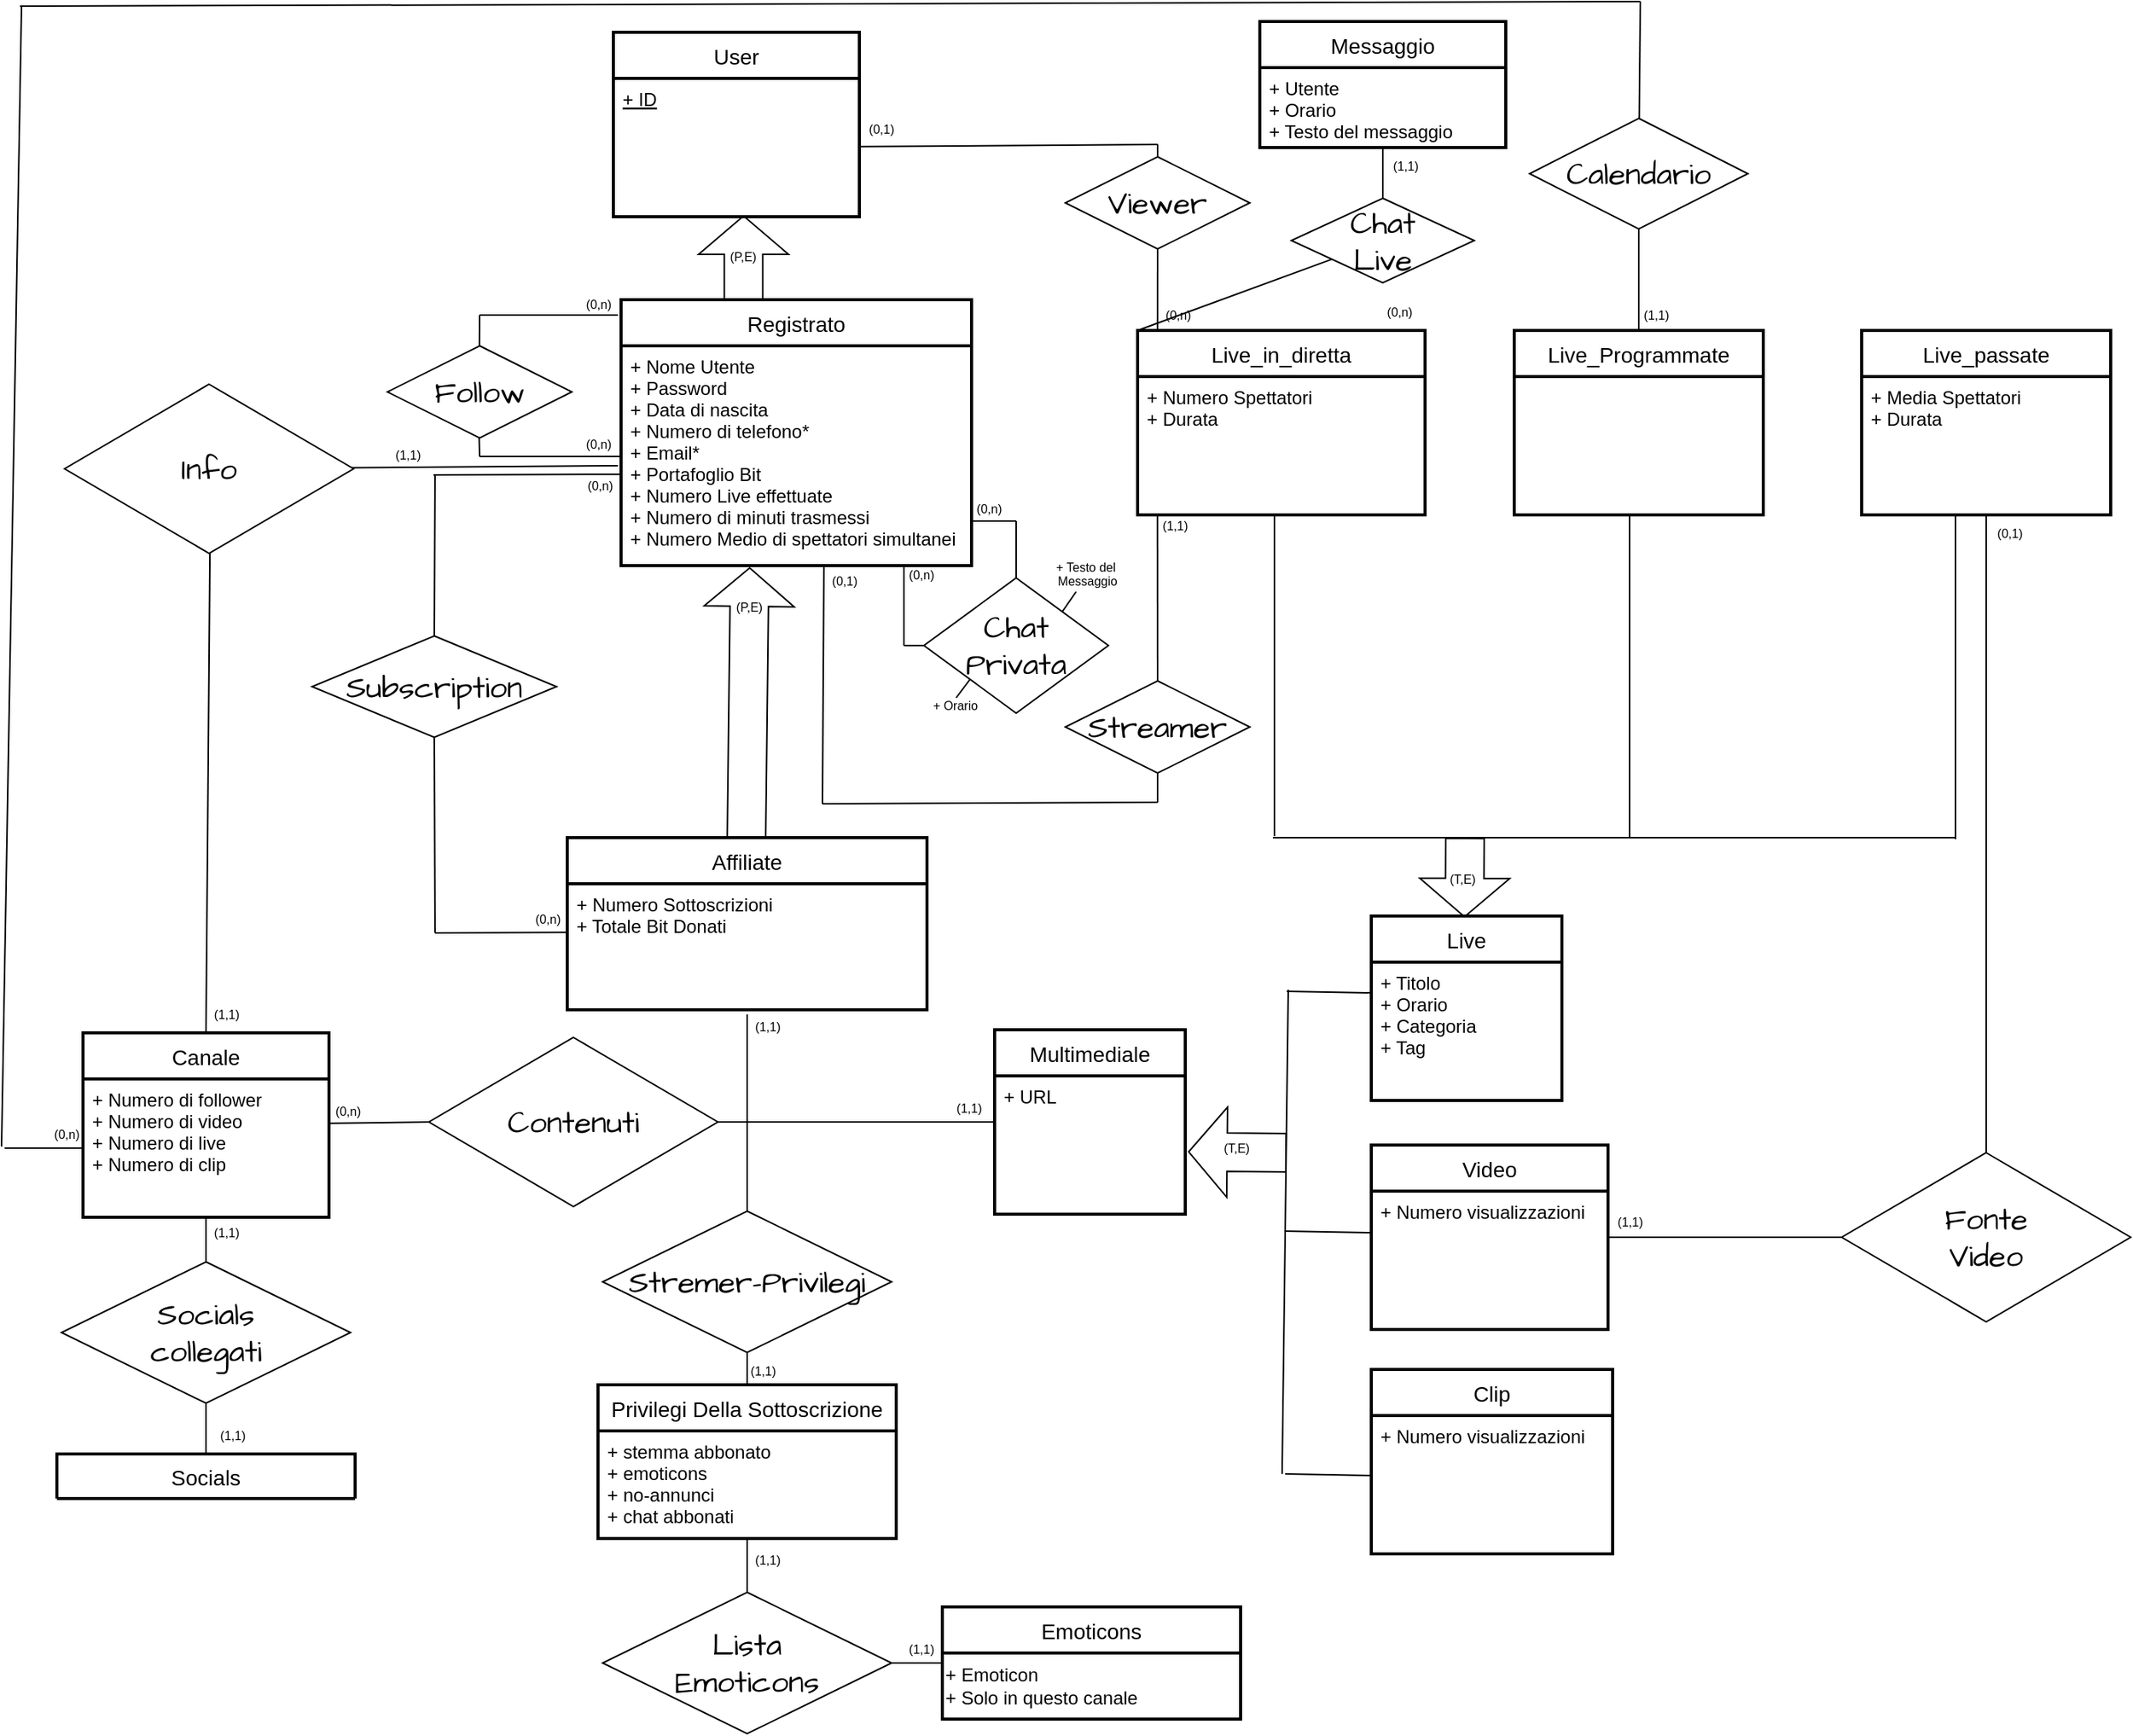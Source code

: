 <mxfile>
    <diagram id="R2lEEEUBdFMjLlhIrx00" name="Page-1">
        <mxGraphModel dx="1201" dy="510" grid="0" gridSize="10" guides="1" tooltips="1" connect="1" arrows="1" fold="1" page="0" pageScale="1" pageWidth="850" pageHeight="1100" math="0" shadow="0" extFonts="Permanent Marker^https://fonts.googleapis.com/css?family=Permanent+Marker">
            <root>
                <mxCell id="0"/>
                <mxCell id="1" parent="0"/>
                <mxCell id="LodSXwsMbEuITPwqMtSQ-3" value="User" style="swimlane;childLayout=stackLayout;horizontal=1;startSize=30;horizontalStack=0;rounded=0;fontSize=14;fontStyle=0;strokeWidth=2;resizeParent=0;resizeLast=1;shadow=0;dashed=0;align=center;labelBackgroundColor=none;" parent="1" vertex="1">
                    <mxGeometry x="297" y="20" width="160" height="120" as="geometry"/>
                </mxCell>
                <mxCell id="LodSXwsMbEuITPwqMtSQ-4" value="+ ID" style="align=left;strokeColor=none;fillColor=none;spacingLeft=4;fontSize=12;verticalAlign=top;resizable=0;rotatable=0;part=1;rounded=0;labelBackgroundColor=none;fontStyle=4" parent="LodSXwsMbEuITPwqMtSQ-3" vertex="1">
                    <mxGeometry y="30" width="160" height="90" as="geometry"/>
                </mxCell>
                <mxCell id="LodSXwsMbEuITPwqMtSQ-29" style="edgeStyle=none;curved=1;orthogonalLoop=1;jettySize=auto;html=1;fontSize=12;endArrow=none;endFill=0;startSize=8;endSize=8;" parent="1" edge="1">
                    <mxGeometry relative="1" as="geometry">
                        <mxPoint x="651" y="521" as="targetPoint"/>
                        <mxPoint x="433" y="522" as="sourcePoint"/>
                    </mxGeometry>
                </mxCell>
                <mxCell id="LodSXwsMbEuITPwqMtSQ-19" value="Viewer" style="shape=rhombus;perimeter=rhombusPerimeter;whiteSpace=wrap;html=1;align=center;hachureGap=4;fontFamily=Architects Daughter;fontSource=https%3A%2F%2Ffonts.googleapis.com%2Fcss%3Ffamily%3DArchitects%2BDaughter;fontSize=20;labelBackgroundColor=none;rounded=0;" parent="1" vertex="1">
                    <mxGeometry x="591" y="101" width="120" height="60" as="geometry"/>
                </mxCell>
                <mxCell id="LodSXwsMbEuITPwqMtSQ-37" style="edgeStyle=none;curved=1;orthogonalLoop=1;jettySize=auto;html=1;fontSize=12;endArrow=none;endFill=0;startSize=8;endSize=8;" parent="1" edge="1">
                    <mxGeometry relative="1" as="geometry">
                        <mxPoint x="180" y="308" as="targetPoint"/>
                        <mxPoint x="302" y="307.604" as="sourcePoint"/>
                    </mxGeometry>
                </mxCell>
                <mxCell id="LodSXwsMbEuITPwqMtSQ-22" value="Registrato" style="swimlane;childLayout=stackLayout;horizontal=1;startSize=30;horizontalStack=0;rounded=0;fontSize=14;fontStyle=0;strokeWidth=2;resizeParent=0;resizeLast=1;shadow=0;dashed=0;align=center;labelBackgroundColor=none;" parent="1" vertex="1">
                    <mxGeometry x="302" y="194" width="228" height="173" as="geometry"/>
                </mxCell>
                <mxCell id="LodSXwsMbEuITPwqMtSQ-23" value="+ Nome Utente&#10;+ Password&#10;+ Data di nascita&#10;+ Numero di telefono*&#10;+ Email*&#10;+ Portafoglio Bit&#10;+ Numero Live effettuate&#10;+ Numero di minuti trasmessi&#10;+ Numero Medio di spettatori simultanei&#10;" style="align=left;strokeColor=none;fillColor=none;spacingLeft=4;fontSize=12;verticalAlign=top;resizable=0;rotatable=0;part=1;rounded=0;labelBackgroundColor=none;" parent="LodSXwsMbEuITPwqMtSQ-22" vertex="1">
                    <mxGeometry y="30" width="228" height="143" as="geometry"/>
                </mxCell>
                <mxCell id="LodSXwsMbEuITPwqMtSQ-26" value="" style="endArrow=none;html=1;fontSize=12;startSize=8;endSize=8;curved=1;" parent="1" source="LodSXwsMbEuITPwqMtSQ-19" edge="1">
                    <mxGeometry width="50" height="50" relative="1" as="geometry">
                        <mxPoint x="651.67" y="205" as="sourcePoint"/>
                        <mxPoint x="651" y="93" as="targetPoint"/>
                        <Array as="points">
                            <mxPoint x="651" y="93"/>
                        </Array>
                    </mxGeometry>
                </mxCell>
                <mxCell id="LodSXwsMbEuITPwqMtSQ-28" value="" style="shape=flexArrow;endArrow=classic;html=1;rounded=0;fontSize=12;startSize=8;endSize=8;curved=1;endWidth=32.5;width=25;labelBackgroundColor=none;fontColor=default;" parent="1" edge="1">
                    <mxGeometry width="50" height="50" relative="1" as="geometry">
                        <mxPoint x="381.67" y="194" as="sourcePoint"/>
                        <mxPoint x="381.67" y="139" as="targetPoint"/>
                    </mxGeometry>
                </mxCell>
                <mxCell id="LodSXwsMbEuITPwqMtSQ-30" style="edgeStyle=none;curved=1;orthogonalLoop=1;jettySize=auto;html=1;fontSize=12;endArrow=none;endFill=0;startSize=8;endSize=8;" parent="1" source="LodSXwsMbEuITPwqMtSQ-4" edge="1">
                    <mxGeometry relative="1" as="geometry">
                        <mxPoint x="651" y="93" as="targetPoint"/>
                    </mxGeometry>
                </mxCell>
                <mxCell id="LodSXwsMbEuITPwqMtSQ-34" value="Subscription" style="shape=rhombus;perimeter=rhombusPerimeter;whiteSpace=wrap;html=1;align=center;hachureGap=4;fontFamily=Architects Daughter;fontSource=https%3A%2F%2Ffonts.googleapis.com%2Fcss%3Ffamily%3DArchitects%2BDaughter;fontSize=20;labelBackgroundColor=none;rounded=0;" parent="1" vertex="1">
                    <mxGeometry x="101" y="412.74" width="159" height="66" as="geometry"/>
                </mxCell>
                <mxCell id="LodSXwsMbEuITPwqMtSQ-35" value="" style="endArrow=none;html=1;fontSize=12;startSize=8;endSize=8;curved=1;exitX=0.5;exitY=0;exitDx=0;exitDy=0;" parent="1" source="LodSXwsMbEuITPwqMtSQ-34" edge="1">
                    <mxGeometry width="50" height="50" relative="1" as="geometry">
                        <mxPoint x="186" y="442" as="sourcePoint"/>
                        <mxPoint x="181" y="308" as="targetPoint"/>
                    </mxGeometry>
                </mxCell>
                <mxCell id="LodSXwsMbEuITPwqMtSQ-36" value="" style="endArrow=none;html=1;fontSize=12;startSize=8;endSize=8;curved=1;entryX=0.5;entryY=1;entryDx=0;entryDy=0;" parent="1" edge="1" target="LodSXwsMbEuITPwqMtSQ-34">
                    <mxGeometry width="50" height="50" relative="1" as="geometry">
                        <mxPoint x="181" y="606" as="sourcePoint"/>
                        <mxPoint x="225" y="473" as="targetPoint"/>
                    </mxGeometry>
                </mxCell>
                <mxCell id="LodSXwsMbEuITPwqMtSQ-38" style="edgeStyle=none;curved=1;orthogonalLoop=1;jettySize=auto;html=1;fontSize=12;endArrow=none;endFill=0;startSize=8;endSize=8;" parent="1" edge="1">
                    <mxGeometry relative="1" as="geometry">
                        <mxPoint x="181" y="606" as="targetPoint"/>
                        <mxPoint x="267" y="605.576" as="sourcePoint"/>
                    </mxGeometry>
                </mxCell>
                <mxCell id="LodSXwsMbEuITPwqMtSQ-45" value="Streamer" style="shape=rhombus;perimeter=rhombusPerimeter;whiteSpace=wrap;html=1;align=center;hachureGap=4;fontFamily=Architects Daughter;fontSource=https%3A%2F%2Ffonts.googleapis.com%2Fcss%3Ffamily%3DArchitects%2BDaughter;fontSize=20;labelBackgroundColor=none;rounded=0;" parent="1" vertex="1">
                    <mxGeometry x="591" y="442" width="120" height="60" as="geometry"/>
                </mxCell>
                <mxCell id="LodSXwsMbEuITPwqMtSQ-48" value="Live_in_diretta" style="swimlane;childLayout=stackLayout;horizontal=1;startSize=30;horizontalStack=0;rounded=0;fontSize=14;fontStyle=0;strokeWidth=2;resizeParent=0;resizeLast=1;shadow=0;dashed=0;align=center;labelBackgroundColor=none;" parent="1" vertex="1">
                    <mxGeometry x="638" y="214" width="187" height="120" as="geometry"/>
                </mxCell>
                <mxCell id="LodSXwsMbEuITPwqMtSQ-49" value="+ Numero Spettatori&#10;+ Durata" style="align=left;strokeColor=none;fillColor=none;spacingLeft=4;fontSize=12;verticalAlign=top;resizable=0;rotatable=0;part=1;rounded=0;labelBackgroundColor=none;" parent="LodSXwsMbEuITPwqMtSQ-48" vertex="1">
                    <mxGeometry y="30" width="187" height="90" as="geometry"/>
                </mxCell>
                <mxCell id="LodSXwsMbEuITPwqMtSQ-50" value="Live" style="swimlane;childLayout=stackLayout;horizontal=1;startSize=30;horizontalStack=0;rounded=0;fontSize=14;fontStyle=0;strokeWidth=2;resizeParent=0;resizeLast=1;shadow=0;dashed=0;align=center;labelBackgroundColor=none;" parent="1" vertex="1">
                    <mxGeometry x="790" y="595" width="124" height="120" as="geometry"/>
                </mxCell>
                <mxCell id="LodSXwsMbEuITPwqMtSQ-51" value="+ Titolo&#10;+ Orario&#10;+ Categoria&#10;+ Tag" style="align=left;strokeColor=none;fillColor=none;spacingLeft=4;fontSize=12;verticalAlign=top;resizable=0;rotatable=0;part=1;rounded=0;labelBackgroundColor=none;" parent="LodSXwsMbEuITPwqMtSQ-50" vertex="1">
                    <mxGeometry y="30" width="124" height="90" as="geometry"/>
                </mxCell>
                <mxCell id="LodSXwsMbEuITPwqMtSQ-52" value="" style="shape=flexArrow;endArrow=classic;html=1;rounded=0;fontSize=12;startSize=8;endSize=8;curved=1;endWidth=32.5;width=25;labelBackgroundColor=none;fontColor=default;" parent="1" edge="1">
                    <mxGeometry width="50" height="50" relative="1" as="geometry">
                        <mxPoint x="850.95" y="544" as="sourcePoint"/>
                        <mxPoint x="850.64" y="596" as="targetPoint"/>
                    </mxGeometry>
                </mxCell>
                <mxCell id="LodSXwsMbEuITPwqMtSQ-53" style="edgeStyle=none;curved=1;orthogonalLoop=1;jettySize=auto;html=1;fontSize=12;endArrow=none;endFill=0;startSize=8;endSize=8;" parent="1" edge="1">
                    <mxGeometry relative="1" as="geometry">
                        <mxPoint x="1170" y="544" as="targetPoint"/>
                        <mxPoint x="726" y="544" as="sourcePoint"/>
                    </mxGeometry>
                </mxCell>
                <mxCell id="LodSXwsMbEuITPwqMtSQ-54" value="Live_Programmate" style="swimlane;childLayout=stackLayout;horizontal=1;startSize=30;horizontalStack=0;rounded=0;fontSize=14;fontStyle=0;strokeWidth=2;resizeParent=0;resizeLast=1;shadow=0;dashed=0;align=center;labelBackgroundColor=none;" parent="1" vertex="1">
                    <mxGeometry x="883" y="214" width="162" height="120" as="geometry"/>
                </mxCell>
                <mxCell id="LodSXwsMbEuITPwqMtSQ-56" value="" style="endArrow=none;html=1;fontSize=12;startSize=8;endSize=8;curved=1;" parent="1" edge="1">
                    <mxGeometry width="50" height="50" relative="1" as="geometry">
                        <mxPoint x="727" y="543" as="sourcePoint"/>
                        <mxPoint x="727" y="334" as="targetPoint"/>
                        <Array as="points"/>
                    </mxGeometry>
                </mxCell>
                <mxCell id="LodSXwsMbEuITPwqMtSQ-59" value="" style="endArrow=none;html=1;fontSize=12;startSize=8;endSize=8;curved=1;" parent="1" edge="1">
                    <mxGeometry width="50" height="50" relative="1" as="geometry">
                        <mxPoint x="958" y="544" as="sourcePoint"/>
                        <mxPoint x="958" y="335" as="targetPoint"/>
                        <Array as="points"/>
                    </mxGeometry>
                </mxCell>
                <mxCell id="LodSXwsMbEuITPwqMtSQ-62" value="" style="endArrow=none;html=1;fontSize=12;startSize=8;endSize=8;curved=1;exitX=0.5;exitY=0;exitDx=0;exitDy=0;entryX=0.069;entryY=1.007;entryDx=0;entryDy=0;entryPerimeter=0;" parent="1" source="LodSXwsMbEuITPwqMtSQ-45" edge="1" target="LodSXwsMbEuITPwqMtSQ-49">
                    <mxGeometry width="50" height="50" relative="1" as="geometry">
                        <mxPoint x="661" y="555.74" as="sourcePoint"/>
                        <mxPoint x="650" y="335" as="targetPoint"/>
                    </mxGeometry>
                </mxCell>
                <mxCell id="LodSXwsMbEuITPwqMtSQ-63" value="Follow" style="shape=rhombus;perimeter=rhombusPerimeter;whiteSpace=wrap;html=1;align=center;hachureGap=4;fontFamily=Architects Daughter;fontSource=https%3A%2F%2Ffonts.googleapis.com%2Fcss%3Ffamily%3DArchitects%2BDaughter;fontSize=20;labelBackgroundColor=none;rounded=0;" parent="1" vertex="1">
                    <mxGeometry x="150" y="224" width="120" height="60" as="geometry"/>
                </mxCell>
                <mxCell id="LodSXwsMbEuITPwqMtSQ-64" value="" style="endArrow=none;html=1;fontSize=12;startSize=8;endSize=8;curved=1;" parent="1" edge="1">
                    <mxGeometry width="50" height="50" relative="1" as="geometry">
                        <mxPoint x="209.86" y="224" as="sourcePoint"/>
                        <mxPoint x="210" y="204" as="targetPoint"/>
                    </mxGeometry>
                </mxCell>
                <mxCell id="LodSXwsMbEuITPwqMtSQ-65" value="" style="endArrow=none;html=1;fontSize=12;startSize=8;endSize=8;curved=1;" parent="1" edge="1">
                    <mxGeometry width="50" height="50" relative="1" as="geometry">
                        <mxPoint x="210" y="296" as="sourcePoint"/>
                        <mxPoint x="209.71" y="284" as="targetPoint"/>
                    </mxGeometry>
                </mxCell>
                <mxCell id="LodSXwsMbEuITPwqMtSQ-66" value="" style="endArrow=none;html=1;fontSize=12;startSize=8;endSize=8;curved=1;" parent="1" edge="1">
                    <mxGeometry width="50" height="50" relative="1" as="geometry">
                        <mxPoint x="300" y="204" as="sourcePoint"/>
                        <mxPoint x="210" y="204" as="targetPoint"/>
                    </mxGeometry>
                </mxCell>
                <mxCell id="LodSXwsMbEuITPwqMtSQ-67" value="" style="endArrow=none;html=1;fontSize=12;startSize=8;endSize=8;curved=1;" parent="1" edge="1">
                    <mxGeometry width="50" height="50" relative="1" as="geometry">
                        <mxPoint x="302" y="296" as="sourcePoint"/>
                        <mxPoint x="210" y="296" as="targetPoint"/>
                    </mxGeometry>
                </mxCell>
                <mxCell id="LodSXwsMbEuITPwqMtSQ-69" value="Multimediale" style="swimlane;childLayout=stackLayout;horizontal=1;startSize=30;horizontalStack=0;rounded=0;fontSize=14;fontStyle=0;strokeWidth=2;resizeParent=0;resizeLast=1;shadow=0;dashed=0;align=center;labelBackgroundColor=none;" parent="1" vertex="1">
                    <mxGeometry x="545" y="669" width="124" height="120" as="geometry"/>
                </mxCell>
                <mxCell id="LodSXwsMbEuITPwqMtSQ-70" value="+ URL" style="align=left;strokeColor=none;fillColor=none;spacingLeft=4;fontSize=12;verticalAlign=top;resizable=0;rotatable=0;part=1;rounded=0;labelBackgroundColor=none;" parent="LodSXwsMbEuITPwqMtSQ-69" vertex="1">
                    <mxGeometry y="30" width="124" height="90" as="geometry"/>
                </mxCell>
                <mxCell id="LodSXwsMbEuITPwqMtSQ-71" value="Video" style="swimlane;childLayout=stackLayout;horizontal=1;startSize=30;horizontalStack=0;rounded=0;fontSize=14;fontStyle=0;strokeWidth=2;resizeParent=0;resizeLast=1;shadow=0;dashed=0;align=center;labelBackgroundColor=none;" parent="1" vertex="1">
                    <mxGeometry x="790" y="744" width="154" height="120" as="geometry"/>
                </mxCell>
                <mxCell id="LodSXwsMbEuITPwqMtSQ-72" value="+ Numero visualizzazioni" style="align=left;strokeColor=none;fillColor=none;spacingLeft=4;fontSize=12;verticalAlign=top;resizable=0;rotatable=0;part=1;rounded=0;labelBackgroundColor=none;" parent="LodSXwsMbEuITPwqMtSQ-71" vertex="1">
                    <mxGeometry y="30" width="154" height="90" as="geometry"/>
                </mxCell>
                <mxCell id="LodSXwsMbEuITPwqMtSQ-73" value="Clip" style="swimlane;childLayout=stackLayout;horizontal=1;startSize=30;horizontalStack=0;rounded=0;fontSize=14;fontStyle=0;strokeWidth=2;resizeParent=0;resizeLast=1;shadow=0;dashed=0;align=center;labelBackgroundColor=none;" parent="1" vertex="1">
                    <mxGeometry x="790" y="890" width="157" height="120" as="geometry"/>
                </mxCell>
                <mxCell id="LodSXwsMbEuITPwqMtSQ-74" value="+ Numero visualizzazioni" style="align=left;strokeColor=none;fillColor=none;spacingLeft=4;fontSize=12;verticalAlign=top;resizable=0;rotatable=0;part=1;rounded=0;labelBackgroundColor=none;" parent="LodSXwsMbEuITPwqMtSQ-73" vertex="1">
                    <mxGeometry y="30" width="157" height="90" as="geometry"/>
                </mxCell>
                <mxCell id="LodSXwsMbEuITPwqMtSQ-78" value="" style="endArrow=none;html=1;fontSize=12;startSize=8;endSize=8;curved=1;" parent="1" edge="1">
                    <mxGeometry width="50" height="50" relative="1" as="geometry">
                        <mxPoint x="732" y="958" as="sourcePoint"/>
                        <mxPoint x="736" y="643" as="targetPoint"/>
                        <Array as="points"/>
                    </mxGeometry>
                </mxCell>
                <mxCell id="LodSXwsMbEuITPwqMtSQ-82" style="edgeStyle=none;curved=1;orthogonalLoop=1;jettySize=auto;html=1;entryX=0;entryY=0.5;entryDx=0;entryDy=0;fontSize=12;endArrow=none;endFill=0;startSize=8;endSize=8;" parent="1" source="LodSXwsMbEuITPwqMtSQ-81" target="LodSXwsMbEuITPwqMtSQ-69" edge="1">
                    <mxGeometry relative="1" as="geometry"/>
                </mxCell>
                <mxCell id="LodSXwsMbEuITPwqMtSQ-81" value="Contenuti" style="shape=rhombus;perimeter=rhombusPerimeter;whiteSpace=wrap;html=1;align=center;hachureGap=4;fontFamily=Architects Daughter;fontSource=https%3A%2F%2Ffonts.googleapis.com%2Fcss%3Ffamily%3DArchitects%2BDaughter;fontSize=20;labelBackgroundColor=none;rounded=0;" parent="1" vertex="1">
                    <mxGeometry x="177" y="674" width="188" height="110" as="geometry"/>
                </mxCell>
                <mxCell id="LodSXwsMbEuITPwqMtSQ-83" style="edgeStyle=none;curved=1;orthogonalLoop=1;jettySize=auto;html=1;fontSize=12;endArrow=none;endFill=0;startSize=8;endSize=8;exitX=0.5;exitY=0;exitDx=0;exitDy=0;" parent="1" edge="1" source="LodSXwsMbEuITPwqMtSQ-90">
                    <mxGeometry relative="1" as="geometry">
                        <mxPoint x="35" y="305" as="targetPoint"/>
                        <mxPoint x="32" y="660" as="sourcePoint"/>
                    </mxGeometry>
                </mxCell>
                <mxCell id="LodSXwsMbEuITPwqMtSQ-84" style="edgeStyle=none;curved=1;orthogonalLoop=1;jettySize=auto;html=1;fontSize=12;endArrow=none;endFill=0;startSize=8;endSize=8;" parent="1" edge="1">
                    <mxGeometry relative="1" as="geometry">
                        <mxPoint x="34" y="304" as="targetPoint"/>
                        <mxPoint x="300" y="302" as="sourcePoint"/>
                    </mxGeometry>
                </mxCell>
                <mxCell id="LodSXwsMbEuITPwqMtSQ-86" style="edgeStyle=none;curved=1;orthogonalLoop=1;jettySize=auto;html=1;fontSize=12;endArrow=none;endFill=0;startSize=8;endSize=8;" parent="1" source="LodSXwsMbEuITPwqMtSQ-85" target="LodSXwsMbEuITPwqMtSQ-71" edge="1">
                    <mxGeometry relative="1" as="geometry"/>
                </mxCell>
                <mxCell id="LodSXwsMbEuITPwqMtSQ-85" value="Fonte&lt;br&gt;Video" style="shape=rhombus;perimeter=rhombusPerimeter;whiteSpace=wrap;html=1;align=center;hachureGap=4;fontFamily=Architects Daughter;fontSource=https%3A%2F%2Ffonts.googleapis.com%2Fcss%3Ffamily%3DArchitects%2BDaughter;fontSize=20;labelBackgroundColor=none;rounded=0;" parent="1" vertex="1">
                    <mxGeometry x="1096" y="749" width="188" height="110" as="geometry"/>
                </mxCell>
                <mxCell id="LodSXwsMbEuITPwqMtSQ-87" value="" style="endArrow=none;html=1;fontSize=12;startSize=8;endSize=8;curved=1;entryX=0.5;entryY=1;entryDx=0;entryDy=0;" parent="1" source="LodSXwsMbEuITPwqMtSQ-85" target="LodSXwsMbEuITPwqMtSQ-101" edge="1">
                    <mxGeometry width="50" height="50" relative="1" as="geometry">
                        <mxPoint x="1138" y="579" as="sourcePoint"/>
                        <mxPoint x="1140" y="290" as="targetPoint"/>
                        <Array as="points"/>
                    </mxGeometry>
                </mxCell>
                <mxCell id="LodSXwsMbEuITPwqMtSQ-89" value="Info" style="shape=rhombus;perimeter=rhombusPerimeter;whiteSpace=wrap;html=1;align=center;hachureGap=4;fontFamily=Architects Daughter;fontSource=https%3A%2F%2Ffonts.googleapis.com%2Fcss%3Ffamily%3DArchitects%2BDaughter;fontSize=20;labelBackgroundColor=none;rounded=0;" parent="1" vertex="1">
                    <mxGeometry x="-60" y="249" width="188" height="110" as="geometry"/>
                </mxCell>
                <mxCell id="LodSXwsMbEuITPwqMtSQ-93" style="edgeStyle=none;curved=1;orthogonalLoop=1;jettySize=auto;html=1;entryX=0;entryY=0.5;entryDx=0;entryDy=0;fontSize=12;endArrow=none;endFill=0;startSize=8;endSize=8;" parent="1" source="LodSXwsMbEuITPwqMtSQ-90" target="LodSXwsMbEuITPwqMtSQ-81" edge="1">
                    <mxGeometry relative="1" as="geometry"/>
                </mxCell>
                <mxCell id="LodSXwsMbEuITPwqMtSQ-90" value="Canale" style="swimlane;childLayout=stackLayout;horizontal=1;startSize=30;horizontalStack=0;rounded=0;fontSize=14;fontStyle=0;strokeWidth=2;resizeParent=0;resizeLast=1;shadow=0;dashed=0;align=center;labelBackgroundColor=none;" parent="1" vertex="1">
                    <mxGeometry x="-48" y="671" width="160" height="120" as="geometry"/>
                </mxCell>
                <mxCell id="LodSXwsMbEuITPwqMtSQ-91" value="+ Numero di follower&#10;+ Numero di video&#10;+ Numero di live&#10;+ Numero di clip" style="align=left;strokeColor=none;fillColor=none;spacingLeft=4;fontSize=12;verticalAlign=top;resizable=0;rotatable=0;part=1;rounded=0;labelBackgroundColor=none;" parent="LodSXwsMbEuITPwqMtSQ-90" vertex="1">
                    <mxGeometry y="30" width="160" height="90" as="geometry"/>
                </mxCell>
                <mxCell id="LodSXwsMbEuITPwqMtSQ-98" style="edgeStyle=none;curved=1;orthogonalLoop=1;jettySize=auto;html=1;fontSize=12;endArrow=none;endFill=0;startSize=8;endSize=8;" parent="1" source="LodSXwsMbEuITPwqMtSQ-91" edge="1">
                    <mxGeometry relative="1" as="geometry">
                        <mxPoint x="-99" y="746" as="targetPoint"/>
                    </mxGeometry>
                </mxCell>
                <mxCell id="LodSXwsMbEuITPwqMtSQ-100" value="Live_passate" style="swimlane;childLayout=stackLayout;horizontal=1;startSize=30;horizontalStack=0;rounded=0;fontSize=14;fontStyle=0;strokeWidth=2;resizeParent=0;resizeLast=1;shadow=0;dashed=0;align=center;labelBackgroundColor=none;" parent="1" vertex="1">
                    <mxGeometry x="1109" y="214" width="162" height="120" as="geometry"/>
                </mxCell>
                <mxCell id="LodSXwsMbEuITPwqMtSQ-101" value="+ Media Spettatori&#10;+ Durata" style="align=left;strokeColor=none;fillColor=none;spacingLeft=4;fontSize=12;verticalAlign=top;resizable=0;rotatable=0;part=1;rounded=0;labelBackgroundColor=none;" parent="LodSXwsMbEuITPwqMtSQ-100" vertex="1">
                    <mxGeometry y="30" width="162" height="90" as="geometry"/>
                </mxCell>
                <mxCell id="LodSXwsMbEuITPwqMtSQ-102" value="" style="endArrow=none;html=1;fontSize=12;startSize=8;endSize=8;curved=1;" parent="1" edge="1">
                    <mxGeometry width="50" height="50" relative="1" as="geometry">
                        <mxPoint x="1170" y="545" as="sourcePoint"/>
                        <mxPoint x="1170" y="334.0" as="targetPoint"/>
                        <Array as="points"/>
                    </mxGeometry>
                </mxCell>
                <mxCell id="LodSXwsMbEuITPwqMtSQ-106" style="edgeStyle=none;curved=1;orthogonalLoop=1;jettySize=auto;html=1;fontSize=12;endArrow=none;endFill=0;startSize=8;endSize=8;" parent="1" source="LodSXwsMbEuITPwqMtSQ-103" edge="1">
                    <mxGeometry relative="1" as="geometry">
                        <mxPoint x="965" as="targetPoint"/>
                    </mxGeometry>
                </mxCell>
                <mxCell id="LodSXwsMbEuITPwqMtSQ-107" style="edgeStyle=none;curved=1;orthogonalLoop=1;jettySize=auto;html=1;fontSize=12;endArrow=none;endFill=0;startSize=8;endSize=8;" parent="1" source="LodSXwsMbEuITPwqMtSQ-103" target="LodSXwsMbEuITPwqMtSQ-54" edge="1">
                    <mxGeometry relative="1" as="geometry"/>
                </mxCell>
                <mxCell id="LodSXwsMbEuITPwqMtSQ-103" value="Calendario" style="shape=rhombus;perimeter=rhombusPerimeter;whiteSpace=wrap;html=1;align=center;hachureGap=4;fontFamily=Architects Daughter;fontSource=https%3A%2F%2Ffonts.googleapis.com%2Fcss%3Ffamily%3DArchitects%2BDaughter;fontSize=20;labelBackgroundColor=none;rounded=0;" parent="1" vertex="1">
                    <mxGeometry x="893" y="76" width="142" height="72" as="geometry"/>
                </mxCell>
                <mxCell id="LodSXwsMbEuITPwqMtSQ-104" style="edgeStyle=none;curved=1;orthogonalLoop=1;jettySize=auto;html=1;fontSize=12;endArrow=none;endFill=0;startSize=8;endSize=8;" parent="1" edge="1">
                    <mxGeometry relative="1" as="geometry">
                        <mxPoint x="-101" y="745" as="sourcePoint"/>
                        <mxPoint x="-88" y="3" as="targetPoint"/>
                    </mxGeometry>
                </mxCell>
                <mxCell id="LodSXwsMbEuITPwqMtSQ-105" style="edgeStyle=none;curved=1;orthogonalLoop=1;jettySize=auto;html=1;fontSize=12;endArrow=none;endFill=0;startSize=8;endSize=8;" parent="1" edge="1">
                    <mxGeometry relative="1" as="geometry">
                        <mxPoint x="965" as="sourcePoint"/>
                        <mxPoint x="-89" y="3" as="targetPoint"/>
                    </mxGeometry>
                </mxCell>
                <mxCell id="LodSXwsMbEuITPwqMtSQ-108" style="edgeStyle=none;curved=1;orthogonalLoop=1;jettySize=auto;html=1;fontSize=12;endArrow=none;endFill=0;startSize=8;endSize=8;" parent="1" edge="1">
                    <mxGeometry relative="1" as="geometry">
                        <mxPoint x="791" y="645" as="targetPoint"/>
                        <mxPoint x="735.0" y="644" as="sourcePoint"/>
                    </mxGeometry>
                </mxCell>
                <mxCell id="LodSXwsMbEuITPwqMtSQ-109" value="" style="shape=flexArrow;endArrow=classic;html=1;rounded=0;fontSize=12;startSize=8;endSize=8;curved=1;endWidth=32.5;width=25;labelBackgroundColor=none;fontColor=default;entryX=1.014;entryY=0.549;entryDx=0;entryDy=0;entryPerimeter=0;" parent="1" target="LodSXwsMbEuITPwqMtSQ-70" edge="1">
                    <mxGeometry width="50" height="50" relative="1" as="geometry">
                        <mxPoint x="735" y="749" as="sourcePoint"/>
                        <mxPoint x="680" y="749" as="targetPoint"/>
                    </mxGeometry>
                </mxCell>
                <mxCell id="LodSXwsMbEuITPwqMtSQ-111" style="edgeStyle=none;curved=1;orthogonalLoop=1;jettySize=auto;html=1;fontSize=12;endArrow=none;endFill=0;startSize=8;endSize=8;" parent="1" edge="1">
                    <mxGeometry relative="1" as="geometry">
                        <mxPoint x="790" y="801" as="targetPoint"/>
                        <mxPoint x="734.0" y="800" as="sourcePoint"/>
                    </mxGeometry>
                </mxCell>
                <mxCell id="LodSXwsMbEuITPwqMtSQ-112" style="edgeStyle=none;curved=1;orthogonalLoop=1;jettySize=auto;html=1;fontSize=12;endArrow=none;endFill=0;startSize=8;endSize=8;" parent="1" edge="1">
                    <mxGeometry relative="1" as="geometry">
                        <mxPoint x="790" y="959" as="targetPoint"/>
                        <mxPoint x="734.0" y="958" as="sourcePoint"/>
                    </mxGeometry>
                </mxCell>
                <mxCell id="LodSXwsMbEuITPwqMtSQ-114" value="Privilegi Della Sottoscrizione" style="swimlane;childLayout=stackLayout;horizontal=1;startSize=30;horizontalStack=0;rounded=0;fontSize=14;fontStyle=0;strokeWidth=2;resizeParent=0;resizeLast=1;shadow=0;dashed=0;align=center;labelBackgroundColor=none;" parent="1" vertex="1">
                    <mxGeometry x="287" y="900" width="194" height="100" as="geometry"/>
                </mxCell>
                <mxCell id="LodSXwsMbEuITPwqMtSQ-118" style="edgeStyle=none;curved=1;orthogonalLoop=1;jettySize=auto;html=1;fontSize=12;endArrow=none;endFill=0;startSize=8;endSize=8;" parent="LodSXwsMbEuITPwqMtSQ-114" source="LodSXwsMbEuITPwqMtSQ-115" target="LodSXwsMbEuITPwqMtSQ-114" edge="1">
                    <mxGeometry relative="1" as="geometry"/>
                </mxCell>
                <mxCell id="LodSXwsMbEuITPwqMtSQ-115" value="+ stemma abbonato&#10;+ emoticons&#10;+ no-annunci&#10;+ chat abbonati" style="align=left;strokeColor=none;fillColor=none;spacingLeft=4;fontSize=12;verticalAlign=top;resizable=0;rotatable=0;part=1;rounded=0;labelBackgroundColor=none;" parent="LodSXwsMbEuITPwqMtSQ-114" vertex="1">
                    <mxGeometry y="30" width="194" height="70" as="geometry"/>
                </mxCell>
                <mxCell id="LodSXwsMbEuITPwqMtSQ-116" style="edgeStyle=none;curved=1;orthogonalLoop=1;jettySize=auto;html=1;fontSize=12;endArrow=none;endFill=0;startSize=8;endSize=8;entryX=0.5;entryY=0;entryDx=0;entryDy=0;" parent="1" target="LodSXwsMbEuITPwqMtSQ-114" edge="1">
                    <mxGeometry relative="1" as="geometry">
                        <mxPoint x="384.0" y="788.909" as="targetPoint"/>
                        <mxPoint x="384" y="659" as="sourcePoint"/>
                    </mxGeometry>
                </mxCell>
                <mxCell id="LodSXwsMbEuITPwqMtSQ-117" value="Stremer-Privilegi" style="shape=rhombus;perimeter=rhombusPerimeter;whiteSpace=wrap;html=1;align=center;hachureGap=4;fontFamily=Architects Daughter;fontSource=https%3A%2F%2Ffonts.googleapis.com%2Fcss%3Ffamily%3DArchitects%2BDaughter;fontSize=20;labelBackgroundColor=none;rounded=0;" parent="1" vertex="1">
                    <mxGeometry x="290" y="787" width="188" height="92" as="geometry"/>
                </mxCell>
                <mxCell id="LodSXwsMbEuITPwqMtSQ-130" style="edgeStyle=none;curved=1;orthogonalLoop=1;jettySize=auto;html=1;fontSize=12;endArrow=none;endFill=0;startSize=8;endSize=8;entryX=0.5;entryY=1;entryDx=0;entryDy=0;" parent="1" source="LodSXwsMbEuITPwqMtSQ-120" target="32" edge="1">
                    <mxGeometry relative="1" as="geometry">
                        <mxPoint x="797.5" y="76.0" as="targetPoint"/>
                    </mxGeometry>
                </mxCell>
                <mxCell id="LodSXwsMbEuITPwqMtSQ-145" style="edgeStyle=none;curved=1;orthogonalLoop=1;jettySize=auto;html=1;entryX=0;entryY=0;entryDx=0;entryDy=0;fontSize=12;endArrow=none;endFill=0;startSize=8;endSize=8;" parent="1" source="LodSXwsMbEuITPwqMtSQ-120" target="LodSXwsMbEuITPwqMtSQ-48" edge="1">
                    <mxGeometry relative="1" as="geometry"/>
                </mxCell>
                <mxCell id="LodSXwsMbEuITPwqMtSQ-120" value="Chat&lt;br&gt;Live" style="shape=rhombus;perimeter=rhombusPerimeter;whiteSpace=wrap;html=1;align=center;hachureGap=4;fontFamily=Architects Daughter;fontSource=https%3A%2F%2Ffonts.googleapis.com%2Fcss%3Ffamily%3DArchitects%2BDaughter;fontSize=20;labelBackgroundColor=none;rounded=0;" parent="1" vertex="1">
                    <mxGeometry x="738" y="128" width="119" height="55" as="geometry"/>
                </mxCell>
                <mxCell id="LodSXwsMbEuITPwqMtSQ-123" value="Chat&lt;br&gt;Privata" style="shape=rhombus;perimeter=rhombusPerimeter;whiteSpace=wrap;html=1;align=center;hachureGap=4;fontFamily=Architects Daughter;fontSource=https%3A%2F%2Ffonts.googleapis.com%2Fcss%3Ffamily%3DArchitects%2BDaughter;fontSize=20;labelBackgroundColor=none;rounded=0;" parent="1" vertex="1">
                    <mxGeometry x="499" y="375" width="120" height="88" as="geometry"/>
                </mxCell>
                <mxCell id="LodSXwsMbEuITPwqMtSQ-127" value="" style="endArrow=none;html=1;fontSize=12;startSize=8;endSize=8;curved=1;entryX=0;entryY=0.5;entryDx=0;entryDy=0;" parent="1" edge="1" target="LodSXwsMbEuITPwqMtSQ-123">
                    <mxGeometry width="50" height="50" relative="1" as="geometry">
                        <mxPoint x="486" y="419" as="sourcePoint"/>
                        <mxPoint x="550" y="404.77" as="targetPoint"/>
                    </mxGeometry>
                </mxCell>
                <mxCell id="LodSXwsMbEuITPwqMtSQ-136" value="" style="endArrow=none;html=1;fontSize=12;startSize=8;endSize=8;curved=1;exitX=0.5;exitY=1;exitDx=0;exitDy=0;" parent="1" source="LodSXwsMbEuITPwqMtSQ-19" edge="1">
                    <mxGeometry width="50" height="50" relative="1" as="geometry">
                        <mxPoint x="651.24" y="131.48" as="sourcePoint"/>
                        <mxPoint x="650.95" y="214" as="targetPoint"/>
                        <Array as="points">
                            <mxPoint x="650.95" y="214"/>
                        </Array>
                    </mxGeometry>
                </mxCell>
                <mxCell id="3" value="Socials" style="swimlane;childLayout=stackLayout;horizontal=1;startSize=30;horizontalStack=0;rounded=0;fontSize=14;fontStyle=0;strokeWidth=2;resizeParent=0;resizeLast=1;shadow=0;dashed=0;align=center;labelBackgroundColor=none;" vertex="1" parent="1">
                    <mxGeometry x="-65" y="945" width="194" height="29" as="geometry"/>
                </mxCell>
                <mxCell id="7" style="edgeStyle=none;html=1;endArrow=none;endFill=0;" edge="1" parent="1" source="6" target="LodSXwsMbEuITPwqMtSQ-91">
                    <mxGeometry relative="1" as="geometry"/>
                </mxCell>
                <mxCell id="8" style="edgeStyle=none;html=1;endArrow=none;endFill=0;" edge="1" parent="1" source="6" target="3">
                    <mxGeometry relative="1" as="geometry"/>
                </mxCell>
                <mxCell id="6" value="Socials&lt;br&gt;collegati" style="shape=rhombus;perimeter=rhombusPerimeter;whiteSpace=wrap;html=1;align=center;hachureGap=4;fontFamily=Architects Daughter;fontSource=https%3A%2F%2Ffonts.googleapis.com%2Fcss%3Ffamily%3DArchitects%2BDaughter;fontSize=20;labelBackgroundColor=none;rounded=0;" vertex="1" parent="1">
                    <mxGeometry x="-62" y="820" width="188" height="92" as="geometry"/>
                </mxCell>
                <mxCell id="11" value="Affiliate" style="swimlane;childLayout=stackLayout;horizontal=1;startSize=30;horizontalStack=0;rounded=0;fontSize=14;fontStyle=0;strokeWidth=2;resizeParent=0;resizeLast=1;shadow=0;dashed=0;align=center;labelBackgroundColor=none;" vertex="1" parent="1">
                    <mxGeometry x="267" y="544" width="234" height="112" as="geometry"/>
                </mxCell>
                <mxCell id="12" value="+ Numero Sottoscrizioni&#10;+ Totale Bit Donati" style="align=left;strokeColor=none;fillColor=none;spacingLeft=4;fontSize=12;verticalAlign=top;resizable=0;rotatable=0;part=1;rounded=0;labelBackgroundColor=none;" vertex="1" parent="11">
                    <mxGeometry y="30" width="234" height="82" as="geometry"/>
                </mxCell>
                <mxCell id="13" value="" style="shape=flexArrow;endArrow=classic;html=1;rounded=0;fontSize=12;startSize=8;endSize=8;curved=1;endWidth=32.5;width=25;labelBackgroundColor=none;fontColor=default;entryX=0.367;entryY=1.007;entryDx=0;entryDy=0;entryPerimeter=0;" edge="1" parent="1" target="LodSXwsMbEuITPwqMtSQ-23">
                    <mxGeometry width="50" height="50" relative="1" as="geometry">
                        <mxPoint x="383.57" y="544" as="sourcePoint"/>
                        <mxPoint x="383.57" y="489" as="targetPoint"/>
                    </mxGeometry>
                </mxCell>
                <mxCell id="16" value="&lt;font style=&quot;font-size: 8px;&quot;&gt;(0,n)&lt;/font&gt;" style="text;html=1;align=center;verticalAlign=middle;resizable=0;points=[];autosize=1;strokeColor=none;fillColor=none;" vertex="1" parent="1">
                    <mxGeometry x="270" y="183" width="34" height="26" as="geometry"/>
                </mxCell>
                <mxCell id="17" value="&lt;font style=&quot;font-size: 8px;&quot;&gt;(0,n)&lt;/font&gt;" style="text;html=1;align=center;verticalAlign=middle;resizable=0;points=[];autosize=1;strokeColor=none;fillColor=none;" vertex="1" parent="1">
                    <mxGeometry x="270" y="274" width="34" height="26" as="geometry"/>
                </mxCell>
                <mxCell id="18" value="&lt;font style=&quot;font-size: 8px;&quot;&gt;(1,1)&lt;/font&gt;" style="text;html=1;align=center;verticalAlign=middle;resizable=0;points=[];autosize=1;strokeColor=none;fillColor=none;" vertex="1" parent="1">
                    <mxGeometry x="146" y="281" width="34" height="26" as="geometry"/>
                </mxCell>
                <mxCell id="19" value="&lt;font style=&quot;font-size: 8px;&quot;&gt;(1,1)&lt;/font&gt;" style="text;html=1;align=center;verticalAlign=middle;resizable=0;points=[];autosize=1;strokeColor=none;fillColor=none;" vertex="1" parent="1">
                    <mxGeometry x="28" y="645" width="34" height="26" as="geometry"/>
                </mxCell>
                <mxCell id="20" value="&lt;font style=&quot;font-size: 8px;&quot;&gt;(0,n)&lt;/font&gt;" style="text;html=1;align=center;verticalAlign=middle;resizable=0;points=[];autosize=1;strokeColor=none;fillColor=none;" vertex="1" parent="1">
                    <mxGeometry x="271" y="301" width="34" height="26" as="geometry"/>
                </mxCell>
                <mxCell id="22" value="&lt;font style=&quot;font-size: 8px;&quot;&gt;(0,n)&lt;/font&gt;" style="text;html=1;align=center;verticalAlign=middle;resizable=0;points=[];autosize=1;strokeColor=none;fillColor=none;" vertex="1" parent="1">
                    <mxGeometry x="237" y="583" width="34" height="26" as="geometry"/>
                </mxCell>
                <mxCell id="24" value="&lt;font style=&quot;font-size: 8px;&quot;&gt;(0,n)&lt;/font&gt;" style="text;html=1;align=center;verticalAlign=middle;resizable=0;points=[];autosize=1;strokeColor=none;fillColor=none;" vertex="1" parent="1">
                    <mxGeometry x="480" y="359" width="34" height="26" as="geometry"/>
                </mxCell>
                <mxCell id="25" value="&lt;font style=&quot;font-size: 8px;&quot;&gt;(0,n)&lt;/font&gt;" style="text;html=1;align=center;verticalAlign=middle;resizable=0;points=[];autosize=1;strokeColor=none;fillColor=none;" vertex="1" parent="1">
                    <mxGeometry x="524" y="316" width="34" height="26" as="geometry"/>
                </mxCell>
                <mxCell id="31" value="Messaggio" style="swimlane;childLayout=stackLayout;horizontal=1;startSize=30;horizontalStack=0;rounded=0;fontSize=14;fontStyle=0;strokeWidth=2;resizeParent=0;resizeLast=1;shadow=0;dashed=0;align=center;labelBackgroundColor=none;" vertex="1" parent="1">
                    <mxGeometry x="717.5" y="13" width="160" height="82" as="geometry"/>
                </mxCell>
                <mxCell id="32" value="+ Utente&#10;+ Orario&#10;+ Testo del messaggio" style="align=left;strokeColor=none;fillColor=none;spacingLeft=4;fontSize=12;verticalAlign=top;resizable=0;rotatable=0;part=1;rounded=0;labelBackgroundColor=none;fontStyle=0" vertex="1" parent="31">
                    <mxGeometry y="30" width="160" height="52" as="geometry"/>
                </mxCell>
                <mxCell id="34" value="&lt;font style=&quot;font-size: 8px;&quot;&gt;(0,n)&lt;/font&gt;" style="text;html=1;align=center;verticalAlign=middle;resizable=0;points=[];autosize=1;strokeColor=none;fillColor=none;" vertex="1" parent="1">
                    <mxGeometry x="791" y="188" width="34" height="26" as="geometry"/>
                </mxCell>
                <mxCell id="35" value="&lt;font style=&quot;font-size: 8px;&quot;&gt;(1,1)&lt;/font&gt;" style="text;html=1;align=center;verticalAlign=middle;resizable=0;points=[];autosize=1;strokeColor=none;fillColor=none;" vertex="1" parent="1">
                    <mxGeometry x="795" y="93" width="34" height="26" as="geometry"/>
                </mxCell>
                <mxCell id="36" value="&lt;font style=&quot;font-size: 8px;&quot;&gt;(0,n)&lt;/font&gt;" style="text;html=1;align=center;verticalAlign=middle;resizable=0;points=[];autosize=1;strokeColor=none;fillColor=none;" vertex="1" parent="1">
                    <mxGeometry x="647" y="190" width="34" height="26" as="geometry"/>
                </mxCell>
                <mxCell id="37" value="&lt;font style=&quot;font-size: 8px;&quot;&gt;(0,1)&lt;/font&gt;" style="text;html=1;align=center;verticalAlign=middle;resizable=0;points=[];autosize=1;strokeColor=none;fillColor=none;" vertex="1" parent="1">
                    <mxGeometry x="454" y="69" width="34" height="26" as="geometry"/>
                </mxCell>
                <mxCell id="38" value="&lt;font style=&quot;font-size: 8px;&quot;&gt;(0,1)&lt;/font&gt;" style="text;html=1;align=center;verticalAlign=middle;resizable=0;points=[];autosize=1;strokeColor=none;fillColor=none;" vertex="1" parent="1">
                    <mxGeometry x="430" y="363" width="34" height="26" as="geometry"/>
                </mxCell>
                <mxCell id="39" value="&lt;font style=&quot;font-size: 8px;&quot;&gt;(1,1)&lt;/font&gt;" style="text;html=1;align=center;verticalAlign=middle;resizable=0;points=[];autosize=1;strokeColor=none;fillColor=none;" vertex="1" parent="1">
                    <mxGeometry x="645" y="327" width="34" height="26" as="geometry"/>
                </mxCell>
                <mxCell id="40" value="&lt;font style=&quot;font-size: 8px;&quot;&gt;(0,n)&lt;/font&gt;" style="text;html=1;align=center;verticalAlign=middle;resizable=0;points=[];autosize=1;strokeColor=none;fillColor=none;" vertex="1" parent="1">
                    <mxGeometry x="107" y="708" width="34" height="26" as="geometry"/>
                </mxCell>
                <mxCell id="41" value="&lt;font style=&quot;font-size: 8px;&quot;&gt;(1,1)&lt;/font&gt;" style="text;html=1;align=center;verticalAlign=middle;resizable=0;points=[];autosize=1;strokeColor=none;fillColor=none;" vertex="1" parent="1">
                    <mxGeometry x="511" y="706" width="34" height="26" as="geometry"/>
                </mxCell>
                <mxCell id="42" value="&lt;font style=&quot;font-size: 8px;&quot;&gt;(1,1)&lt;/font&gt;" style="text;html=1;align=center;verticalAlign=middle;resizable=0;points=[];autosize=1;strokeColor=none;fillColor=none;" vertex="1" parent="1">
                    <mxGeometry x="32" y="919" width="34" height="26" as="geometry"/>
                </mxCell>
                <mxCell id="43" value="&lt;font style=&quot;font-size: 8px;&quot;&gt;(1,1)&lt;/font&gt;" style="text;html=1;align=center;verticalAlign=middle;resizable=0;points=[];autosize=1;strokeColor=none;fillColor=none;" vertex="1" parent="1">
                    <mxGeometry x="28" y="787" width="34" height="26" as="geometry"/>
                </mxCell>
                <mxCell id="44" value="&lt;font style=&quot;font-size: 8px;&quot;&gt;(1,1)&lt;/font&gt;" style="text;html=1;align=center;verticalAlign=middle;resizable=0;points=[];autosize=1;strokeColor=none;fillColor=none;" vertex="1" parent="1">
                    <mxGeometry x="380" y="653" width="34" height="26" as="geometry"/>
                </mxCell>
                <mxCell id="45" value="&lt;font style=&quot;font-size: 8px;&quot;&gt;(1,1)&lt;/font&gt;" style="text;html=1;align=center;verticalAlign=middle;resizable=0;points=[];autosize=1;strokeColor=none;fillColor=none;" vertex="1" parent="1">
                    <mxGeometry x="377" y="877" width="34" height="26" as="geometry"/>
                </mxCell>
                <mxCell id="46" value="Lista &lt;br&gt;Emoticons" style="shape=rhombus;perimeter=rhombusPerimeter;whiteSpace=wrap;html=1;align=center;hachureGap=4;fontFamily=Architects Daughter;fontSource=https%3A%2F%2Ffonts.googleapis.com%2Fcss%3Ffamily%3DArchitects%2BDaughter;fontSize=20;labelBackgroundColor=none;rounded=0;" vertex="1" parent="1">
                    <mxGeometry x="290" y="1035" width="188" height="92" as="geometry"/>
                </mxCell>
                <mxCell id="47" value="Emoticons" style="swimlane;childLayout=stackLayout;horizontal=1;startSize=30;horizontalStack=0;rounded=0;fontSize=14;fontStyle=0;strokeWidth=2;resizeParent=0;resizeLast=1;shadow=0;dashed=0;align=center;labelBackgroundColor=none;" vertex="1" parent="1">
                    <mxGeometry x="511" y="1044.5" width="194" height="73" as="geometry"/>
                </mxCell>
                <mxCell id="51" value="&lt;font style=&quot;font-size: 12px;&quot;&gt;+ Emoticon&lt;br&gt;&lt;/font&gt;&lt;div style=&quot;font-size: 12px;&quot;&gt;&lt;span style=&quot;background-color: initial;&quot;&gt;&lt;font style=&quot;font-size: 12px;&quot;&gt;+ Solo in questo canale&lt;/font&gt;&lt;/span&gt;&lt;/div&gt;" style="text;html=1;align=left;verticalAlign=middle;resizable=0;points=[];autosize=1;strokeColor=none;fillColor=none;fontSize=8;" vertex="1" parent="47">
                    <mxGeometry y="30" width="194" height="43" as="geometry"/>
                </mxCell>
                <mxCell id="50" style="edgeStyle=none;curved=1;orthogonalLoop=1;jettySize=auto;html=1;fontSize=12;endArrow=none;endFill=0;startSize=8;endSize=8;exitX=1;exitY=0.5;exitDx=0;exitDy=0;entryX=0;entryY=0.5;entryDx=0;entryDy=0;" edge="1" parent="1" source="46" target="47">
                    <mxGeometry relative="1" as="geometry">
                        <mxPoint x="618" y="1152" as="sourcePoint"/>
                        <mxPoint x="618" y="1125" as="targetPoint"/>
                    </mxGeometry>
                </mxCell>
                <mxCell id="48" style="edgeStyle=none;curved=1;orthogonalLoop=1;jettySize=auto;html=1;fontSize=12;endArrow=none;endFill=0;startSize=8;endSize=8;exitX=0.5;exitY=0;exitDx=0;exitDy=0;entryX=0.5;entryY=1;entryDx=0;entryDy=0;" edge="1" parent="1" source="46" target="LodSXwsMbEuITPwqMtSQ-115">
                    <mxGeometry relative="1" as="geometry">
                        <mxPoint x="608" y="1144.5" as="sourcePoint"/>
                    </mxGeometry>
                </mxCell>
                <mxCell id="52" value="&lt;font style=&quot;font-size: 8px;&quot;&gt;(1,1)&lt;/font&gt;" style="text;html=1;align=center;verticalAlign=middle;resizable=0;points=[];autosize=1;strokeColor=none;fillColor=none;" vertex="1" parent="1">
                    <mxGeometry x="380" y="1000" width="34" height="26" as="geometry"/>
                </mxCell>
                <mxCell id="53" value="&lt;font style=&quot;font-size: 8px;&quot;&gt;(1,1)&lt;/font&gt;" style="text;html=1;align=center;verticalAlign=middle;resizable=0;points=[];autosize=1;strokeColor=none;fillColor=none;" vertex="1" parent="1">
                    <mxGeometry x="480" y="1058" width="34" height="26" as="geometry"/>
                </mxCell>
                <mxCell id="54" value="&lt;font style=&quot;font-size: 8px;&quot;&gt;(1,1)&lt;/font&gt;" style="text;html=1;align=center;verticalAlign=middle;resizable=0;points=[];autosize=1;strokeColor=none;fillColor=none;" vertex="1" parent="1">
                    <mxGeometry x="941" y="780" width="34" height="26" as="geometry"/>
                </mxCell>
                <mxCell id="55" value="&lt;font style=&quot;font-size: 8px;&quot;&gt;(0,1)&lt;/font&gt;" style="text;html=1;align=center;verticalAlign=middle;resizable=0;points=[];autosize=1;strokeColor=none;fillColor=none;" vertex="1" parent="1">
                    <mxGeometry x="1188" y="332" width="34" height="26" as="geometry"/>
                </mxCell>
                <mxCell id="57" value="&lt;font style=&quot;font-size: 8px;&quot;&gt;(1,1)&lt;/font&gt;" style="text;html=1;align=center;verticalAlign=middle;resizable=0;points=[];autosize=1;strokeColor=none;fillColor=none;" vertex="1" parent="1">
                    <mxGeometry x="958" y="190" width="34" height="26" as="geometry"/>
                </mxCell>
                <mxCell id="59" value="&lt;font style=&quot;font-size: 8px;&quot;&gt;(0,n)&lt;/font&gt;" style="text;html=1;align=center;verticalAlign=middle;resizable=0;points=[];autosize=1;strokeColor=none;fillColor=none;" vertex="1" parent="1">
                    <mxGeometry x="-76" y="723" width="34" height="26" as="geometry"/>
                </mxCell>
                <mxCell id="76" value="&lt;font style=&quot;font-size: 8px;&quot;&gt;(P,E)&lt;/font&gt;" style="text;html=1;align=center;verticalAlign=middle;resizable=0;points=[];autosize=1;strokeColor=none;fillColor=none;" vertex="1" parent="1">
                    <mxGeometry x="363.5" y="152" width="35" height="26" as="geometry"/>
                </mxCell>
                <mxCell id="79" value="&lt;font style=&quot;font-size: 8px;&quot;&gt;(P,E)&lt;/font&gt;" style="text;html=1;align=center;verticalAlign=middle;resizable=0;points=[];autosize=1;strokeColor=none;fillColor=none;" vertex="1" parent="1">
                    <mxGeometry x="367" y="380" width="35" height="26" as="geometry"/>
                </mxCell>
                <mxCell id="80" style="edgeStyle=none;curved=1;orthogonalLoop=1;jettySize=auto;html=1;fontSize=12;endArrow=none;endFill=0;startSize=8;endSize=8;" edge="1" parent="1">
                    <mxGeometry relative="1" as="geometry">
                        <mxPoint x="531" y="338" as="targetPoint"/>
                        <mxPoint x="559" y="338" as="sourcePoint"/>
                    </mxGeometry>
                </mxCell>
                <mxCell id="81" style="edgeStyle=none;curved=1;orthogonalLoop=1;jettySize=auto;html=1;exitX=0.798;exitY=1.004;exitDx=0;exitDy=0;fontSize=12;endArrow=none;endFill=0;startSize=8;endSize=8;exitPerimeter=0;" edge="1" parent="1">
                    <mxGeometry relative="1" as="geometry">
                        <mxPoint x="433" y="522" as="targetPoint"/>
                        <mxPoint x="433.944" y="367.572" as="sourcePoint"/>
                    </mxGeometry>
                </mxCell>
                <mxCell id="82" style="edgeStyle=none;curved=1;orthogonalLoop=1;jettySize=auto;html=1;fontSize=12;endArrow=none;endFill=0;startSize=8;endSize=8;" edge="1" parent="1">
                    <mxGeometry relative="1" as="geometry">
                        <mxPoint x="486" y="419" as="targetPoint"/>
                        <mxPoint x="486" y="368" as="sourcePoint"/>
                    </mxGeometry>
                </mxCell>
                <mxCell id="84" style="edgeStyle=none;curved=1;orthogonalLoop=1;jettySize=auto;html=1;fontSize=12;endArrow=none;endFill=0;startSize=8;endSize=8;entryX=0.5;entryY=1;entryDx=0;entryDy=0;" edge="1" parent="1" target="LodSXwsMbEuITPwqMtSQ-45">
                    <mxGeometry relative="1" as="geometry">
                        <mxPoint x="493" y="532" as="targetPoint"/>
                        <mxPoint x="651" y="521" as="sourcePoint"/>
                    </mxGeometry>
                </mxCell>
                <mxCell id="85" style="edgeStyle=none;curved=1;orthogonalLoop=1;jettySize=auto;html=1;exitX=0.5;exitY=0;exitDx=0;exitDy=0;fontSize=12;endArrow=none;endFill=0;startSize=8;endSize=8;" edge="1" parent="1" source="LodSXwsMbEuITPwqMtSQ-123">
                    <mxGeometry relative="1" as="geometry">
                        <mxPoint x="559" y="338" as="targetPoint"/>
                        <mxPoint x="503.944" y="387.572" as="sourcePoint"/>
                    </mxGeometry>
                </mxCell>
                <mxCell id="88" value="&lt;font style=&quot;font-size: 8px;&quot;&gt;(T,E)&lt;/font&gt;" style="text;html=1;align=center;verticalAlign=middle;resizable=0;points=[];autosize=1;strokeColor=none;fillColor=none;" vertex="1" parent="1">
                    <mxGeometry x="684" y="732" width="35" height="26" as="geometry"/>
                </mxCell>
                <mxCell id="89" value="&lt;font style=&quot;font-size: 8px;&quot;&gt;(T,E)&lt;/font&gt;" style="text;html=1;align=center;verticalAlign=middle;resizable=0;points=[];autosize=1;strokeColor=none;fillColor=none;" vertex="1" parent="1">
                    <mxGeometry x="831" y="557" width="35" height="26" as="geometry"/>
                </mxCell>
                <mxCell id="96" value="&lt;font style=&quot;font-size: 8px;&quot;&gt;+ Orario&lt;/font&gt;" style="text;html=1;align=center;verticalAlign=middle;resizable=0;points=[];autosize=1;strokeColor=none;fillColor=none;" vertex="1" parent="1">
                    <mxGeometry x="495" y="444" width="47" height="26" as="geometry"/>
                </mxCell>
                <mxCell id="97" style="edgeStyle=none;html=1;exitX=0;exitY=1;exitDx=0;exitDy=0;fontSize=12;endArrow=none;endFill=0;" edge="1" parent="1" source="LodSXwsMbEuITPwqMtSQ-123">
                    <mxGeometry relative="1" as="geometry">
                        <mxPoint x="520" y="453" as="targetPoint"/>
                    </mxGeometry>
                </mxCell>
                <mxCell id="98" style="edgeStyle=none;html=1;fontSize=12;endArrow=none;endFill=0;entryX=1;entryY=0;entryDx=0;entryDy=0;" edge="1" parent="1" target="LodSXwsMbEuITPwqMtSQ-123">
                    <mxGeometry relative="1" as="geometry">
                        <mxPoint x="598" y="384" as="sourcePoint"/>
                        <mxPoint x="530.0" y="463.0" as="targetPoint"/>
                    </mxGeometry>
                </mxCell>
                <mxCell id="99" value="&lt;p style=&quot;line-height: 60%;&quot;&gt;&lt;font style=&quot;font-size: 8px;&quot;&gt;+ Testo del&amp;nbsp;&lt;br&gt;Messaggio&lt;br&gt;&lt;/font&gt;&lt;/p&gt;" style="text;html=1;align=center;verticalAlign=middle;resizable=0;points=[];autosize=1;strokeColor=none;fillColor=none;" vertex="1" parent="1">
                    <mxGeometry x="575" y="346" width="59" height="52" as="geometry"/>
                </mxCell>
            </root>
        </mxGraphModel>
    </diagram>
</mxfile>